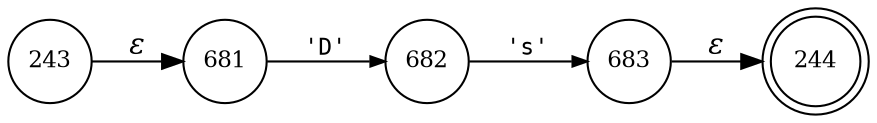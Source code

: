 digraph ATN {
rankdir=LR;
s244[fontsize=11, label="244", shape=doublecircle, fixedsize=true, width=.6];
s243[fontsize=11,label="243", shape=circle, fixedsize=true, width=.55, peripheries=1];
s681[fontsize=11,label="681", shape=circle, fixedsize=true, width=.55, peripheries=1];
s682[fontsize=11,label="682", shape=circle, fixedsize=true, width=.55, peripheries=1];
s683[fontsize=11,label="683", shape=circle, fixedsize=true, width=.55, peripheries=1];
s243 -> s681 [fontname="Times-Italic", label="&epsilon;"];
s681 -> s682 [fontsize=11, fontname="Courier", arrowsize=.7, label = "'D'", arrowhead = normal];
s682 -> s683 [fontsize=11, fontname="Courier", arrowsize=.7, label = "'s'", arrowhead = normal];
s683 -> s244 [fontname="Times-Italic", label="&epsilon;"];
}